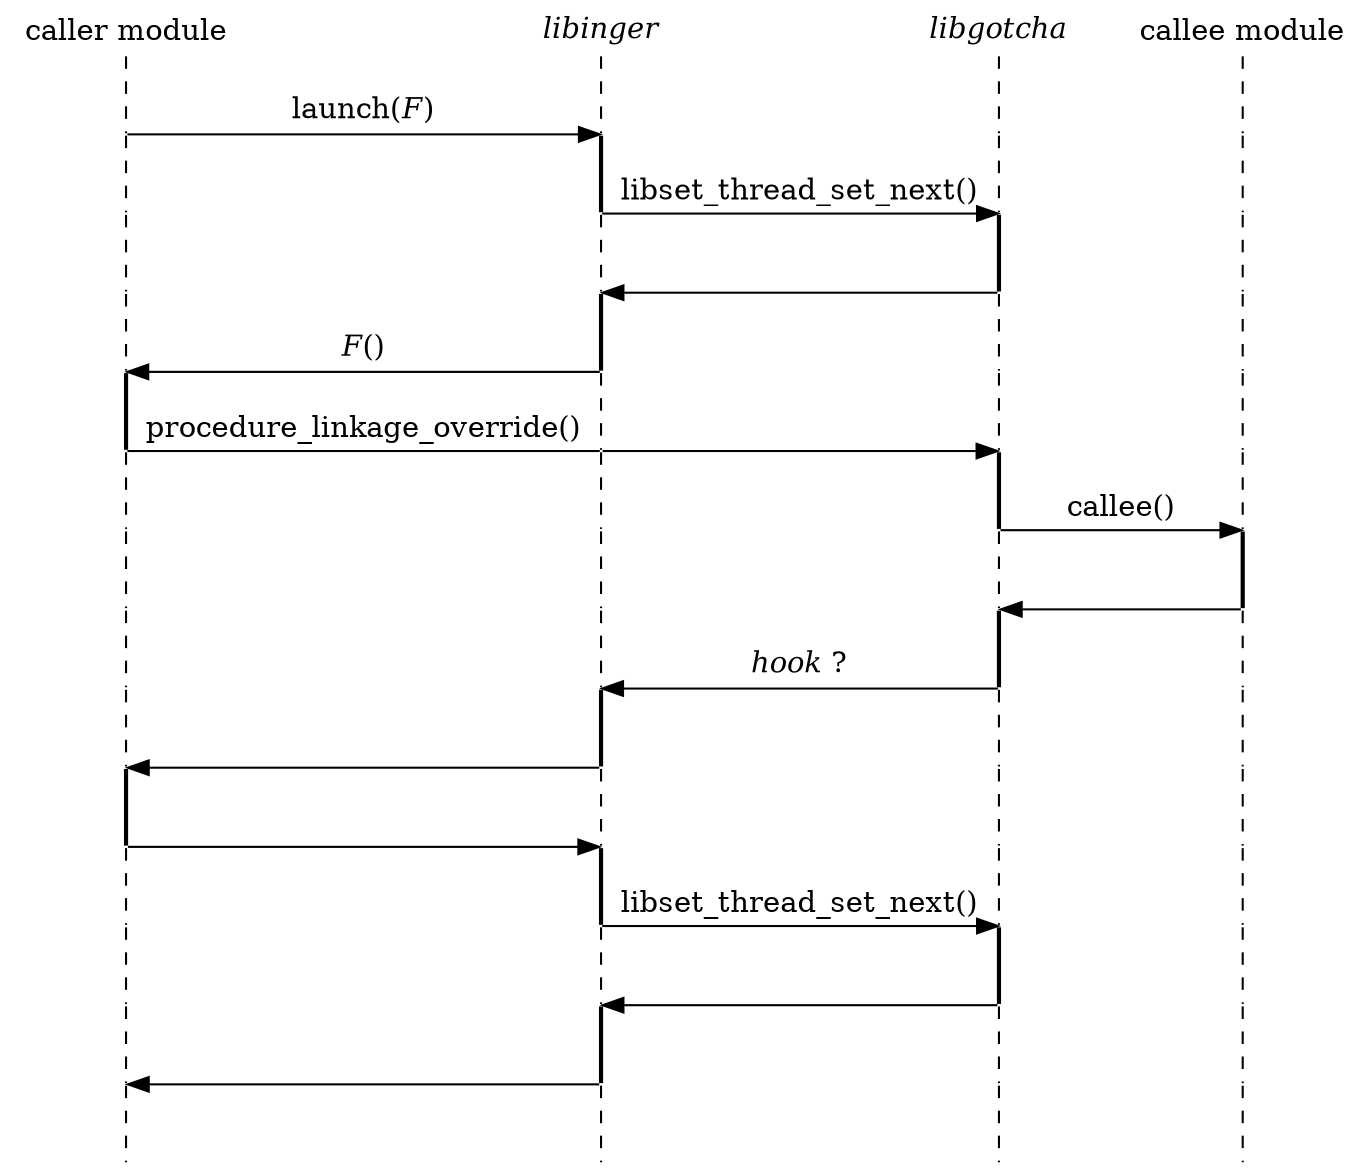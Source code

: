 strict digraph {
	edge [arrowhead=none];
	node [shape=none, width=0, height=0, label=""];

	caller [label="caller module"];
	control [label=<<i>libinger</i>>];
	gotcha [label=<<i>libgotcha</i>>];
	callee [label="callee module"];

	{
		// This weight must be at least the number of horizontal arrows.
		edge [style=dashed, weight=5];

		caller -> callerA -> callerB -> callerC -> callerD;
		callerD -> callerE [style=solid, penwidth=2];
		callerE -> callerF -> callerG -> callerH -> callerI;
		callerI -> callerJ [style=solid, penwidth=2];
		callerJ -> callerK -> callerL -> callerM -> callerN;

		control -> controlA;
		controlA -> controlB [style=solid, penwidth=2];
		controlB -> controlC;
		controlC -> controlD [style=solid, penwidth=2];
		controlD -> controlE -> controlF -> controlG -> controlH
		controlH -> controlI [style=solid, penwidth=2];
		controlI -> controlJ;
		controlJ -> controlK [style=solid, penwidth=2];
		controlK -> controlL;
		controlL -> controlM [style=solid, penwidth=2];
		controlM -> controlN;

		gotcha -> gotchaA -> gotchaB;
		gotchaB -> gotchaC [style=solid, penwidth=2];
		gotchaC -> gotchaD -> gotchaE;
		gotchaE -> gotchaF [style=solid, penwidth=2];
		gotchaF -> gotchaG;
		gotchaG -> gotchaH [style=solid, penwidth=2];
		gotchaH -> gotchaI -> gotchaJ -> gotchaK;
		gotchaK -> gotchaL [style=solid, penwidth=2];
		gotchaL -> gotchaM -> gotchaN;

		callee -> calleeA -> calleeB -> calleeC -> calleeD -> calleeE -> calleeF;
		calleeF -> calleeG [style=solid, penwidth=2];
		calleeG -> calleeH -> calleeI -> calleeJ -> calleeK -> calleeL -> calleeM -> calleeN;
	}

	{
		rank=same;
		callerA -> controlA [label=<launch(<i>F</i>)>, arrowhead=normal];
	}

	{
		rank=same;
		controlB -> gotchaB [label="libset_thread_set_next()", arrowhead=normal];
	}

	{
		rank=same;
		controlC -> gotchaC [arrowhead=normal, dir=back];
	}

	{
		rank=same;
		callerD -> controlD [label=<<i>F</i>()>, arrowhead=normal, dir=back];
	}

	{
		rank=same;
		callerE -> controlE [label="procedure_linkage_override()"];
		controlE -> gotchaE [arrowhead=normal];
	}

	{
		rank=same;
		gotchaF -> calleeF [label="callee()", arrowhead=normal];
	}

	{
		rank=same;
		gotchaG -> calleeG [arrowhead=normal, dir=back];
	}

	{
		rank=same;
		controlH -> gotchaH [label=<<i>hook</i> ?>, arrowhead=normal, dir=back];
	}

	{
		rank=same;
		callerI -> controlI [arrowhead=normal, dir=back];
	}

	{
		rank=same;
		callerJ -> controlJ [arrowhead=normal];
	}

	{
		rank=same;
		controlK -> gotchaK [label="libset_thread_set_next()", arrowhead=normal];
	}

	{
		rank=same;
		controlL -> gotchaL [arrowhead=normal, dir=back];
	}

	{
		rank=same;
		callerM -> controlM [arrowhead=normal, dir=back];
	}
}
